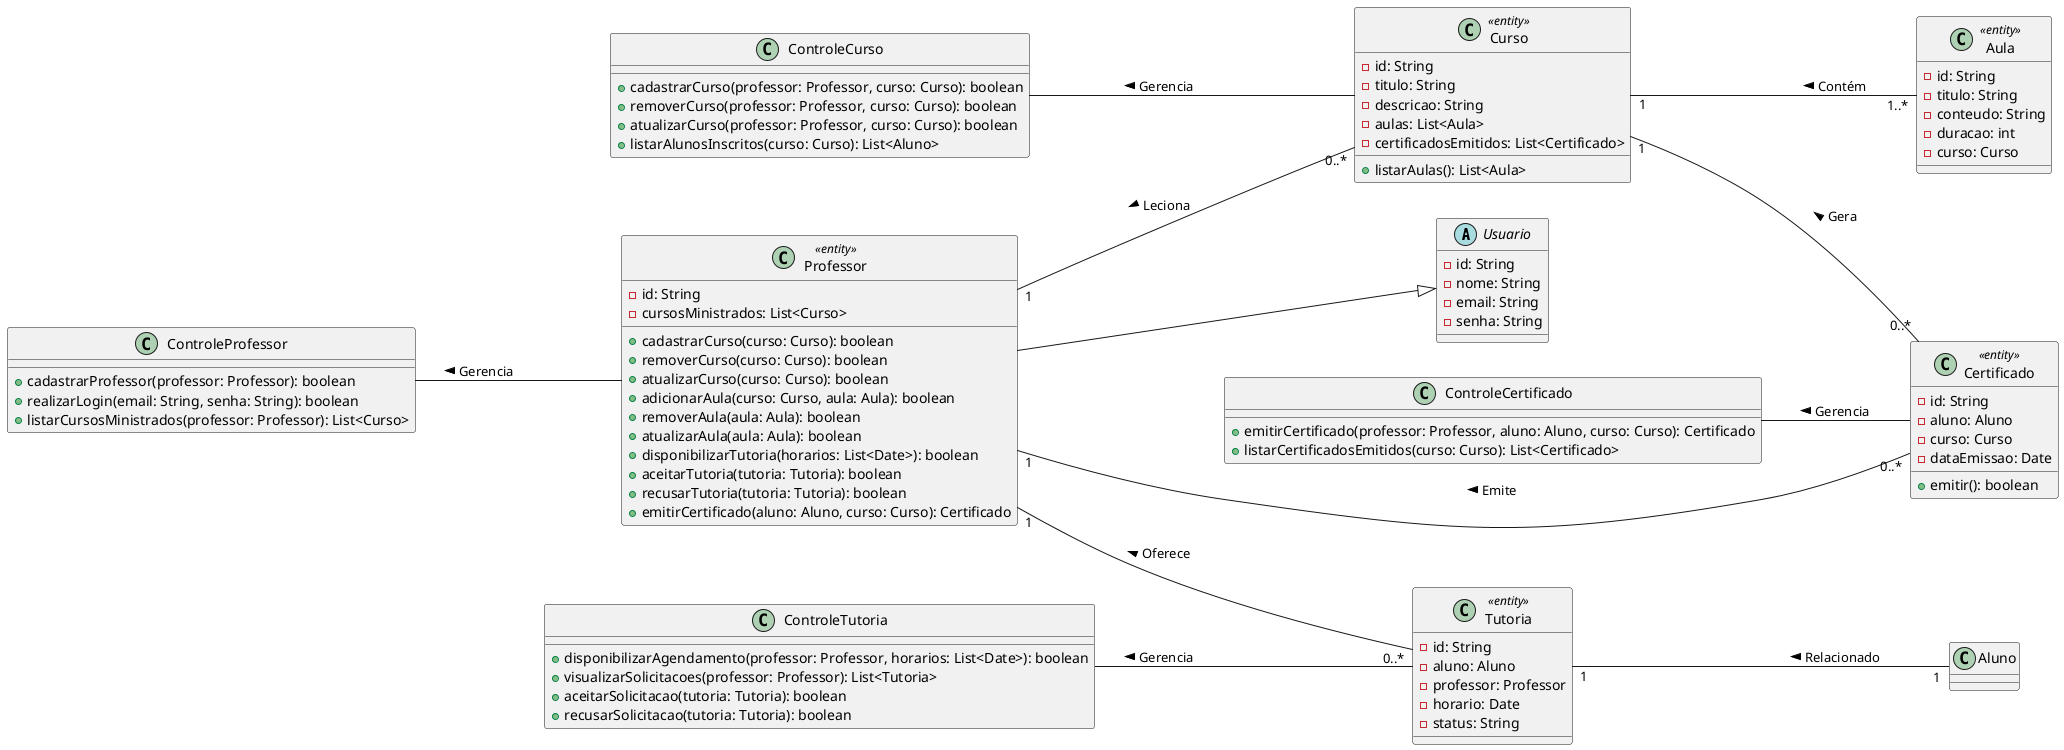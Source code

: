 @startuml "Modelo de Classes - Professor"
left to right direction

abstract class Usuario {
    -id: String
    -nome: String
    -email: String
    -senha: String
}

class Professor <<entity>> {
    -id: String
    -cursosMinistrados: List<Curso>
    +cadastrarCurso(curso: Curso): boolean
    +removerCurso(curso: Curso): boolean
    +atualizarCurso(curso: Curso): boolean
    +adicionarAula(curso: Curso, aula: Aula): boolean
    +removerAula(aula: Aula): boolean
    +atualizarAula(aula: Aula): boolean
    +disponibilizarTutoria(horarios: List<Date>): boolean
    +aceitarTutoria(tutoria: Tutoria): boolean
    +recusarTutoria(tutoria: Tutoria): boolean
    +emitirCertificado(aluno: Aluno, curso: Curso): Certificado
}

class Curso <<entity>> {
    -id: String
    -titulo: String
    -descricao: String
    -aulas: List<Aula>
    -certificadosEmitidos: List<Certificado>
    +listarAulas(): List<Aula>
}

class Aula <<entity>> {
    -id: String
    -titulo: String
    -conteudo: String
    -duracao: int
    -curso: Curso
}

class Tutoria <<entity>> {
    -id: String
    -aluno: Aluno
    -professor: Professor
    -horario: Date
    -status: String
}

class Certificado <<entity>> {
    -id: String
    -aluno: Aluno
    -curso: Curso
    -dataEmissao: Date
    +emitir(): boolean
}

class ControleProfessor {
    +cadastrarProfessor(professor: Professor): boolean
    +realizarLogin(email: String, senha: String): boolean
    +listarCursosMinistrados(professor: Professor): List<Curso>
}

class ControleCurso {
    +cadastrarCurso(professor: Professor, curso: Curso): boolean
    +removerCurso(professor: Professor, curso: Curso): boolean
    +atualizarCurso(professor: Professor, curso: Curso): boolean
    +listarAlunosInscritos(curso: Curso): List<Aluno>
}

class ControleTutoria {
    +disponibilizarAgendamento(professor: Professor, horarios: List<Date>): boolean
    +visualizarSolicitacoes(professor: Professor): List<Tutoria>
    +aceitarSolicitacao(tutoria: Tutoria): boolean
    +recusarSolicitacao(tutoria: Tutoria): boolean
}

class ControleCertificado {
    +emitirCertificado(professor: Professor, aluno: Aluno, curso: Curso): Certificado
    +listarCertificadosEmitidos(curso: Curso): List<Certificado>
}

Professor --|> Usuario
Professor "1" -- "0..*" Curso: < Leciona
Professor "1" -- "0..*" Tutoria: < Oferece
Professor "1" -- "0..*" Certificado: < Emite
Curso "1" -- "1..*" Aula: < Contém
Curso "1" -- "0..*" Certificado: < Gera
Tutoria "1" -- "1" Aluno: < Relacionado

ControleProfessor -- Professor: < Gerencia
ControleCurso -- Curso: < Gerencia
ControleTutoria -- Tutoria: < Gerencia
ControleCertificado -- Certificado: < Gerencia

@enduml